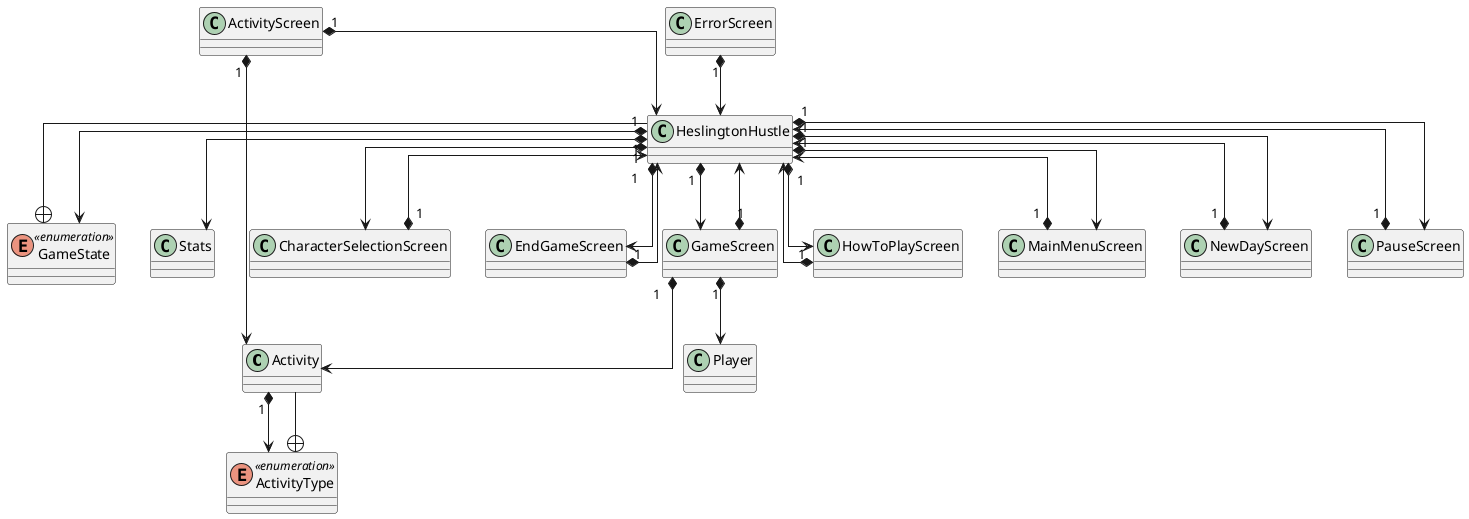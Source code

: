 @startuml
skinparam linetype ortho

class Activity
enum ActivityType << enumeration >>
enum GameState << enumeration >>
class HeslingtonHustle
class Player
class Stats



class ActivityScreen
class CharacterSelectionScreen
class EndGameScreen
class ErrorScreen
class GameScreen
class HowToPlayScreen
class MainMenuScreen
class NewDayScreen
class PauseScreen


Activity                 "1" *-->  ActivityType
ActivityScreen           "1" *--> Activity
ActivityScreen           "1" *--> HeslingtonHustle
ActivityType              +--  Activity
CharacterSelectionScreen "1" *--> HeslingtonHustle
EndGameScreen            "1" *--> HeslingtonHustle
ErrorScreen              "1" *--> HeslingtonHustle
GameScreen               "1" *--> Activity
GameScreen               "1" *--> HeslingtonHustle
GameScreen               "1" *--> Player
GameState                 +--  HeslingtonHustle
HeslingtonHustle         "1" *--> CharacterSelectionScreen
HeslingtonHustle         "1" *--> EndGameScreen
HeslingtonHustle         "1" *--> GameScreen
HeslingtonHustle         "1" *--> GameState
HeslingtonHustle         "1" *--> HowToPlayScreen
HeslingtonHustle         "1" *--> MainMenuScreen
HeslingtonHustle         "1" *--> NewDayScreen
HeslingtonHustle         "1" *--> PauseScreen
HeslingtonHustle         "1" *--> Stats
HowToPlayScreen          "1" *--> HeslingtonHustle
MainMenuScreen           "1" *--> HeslingtonHustle
NewDayScreen             "1" *--> HeslingtonHustle
PauseScreen              "1" *--> HeslingtonHustle
@enduml
